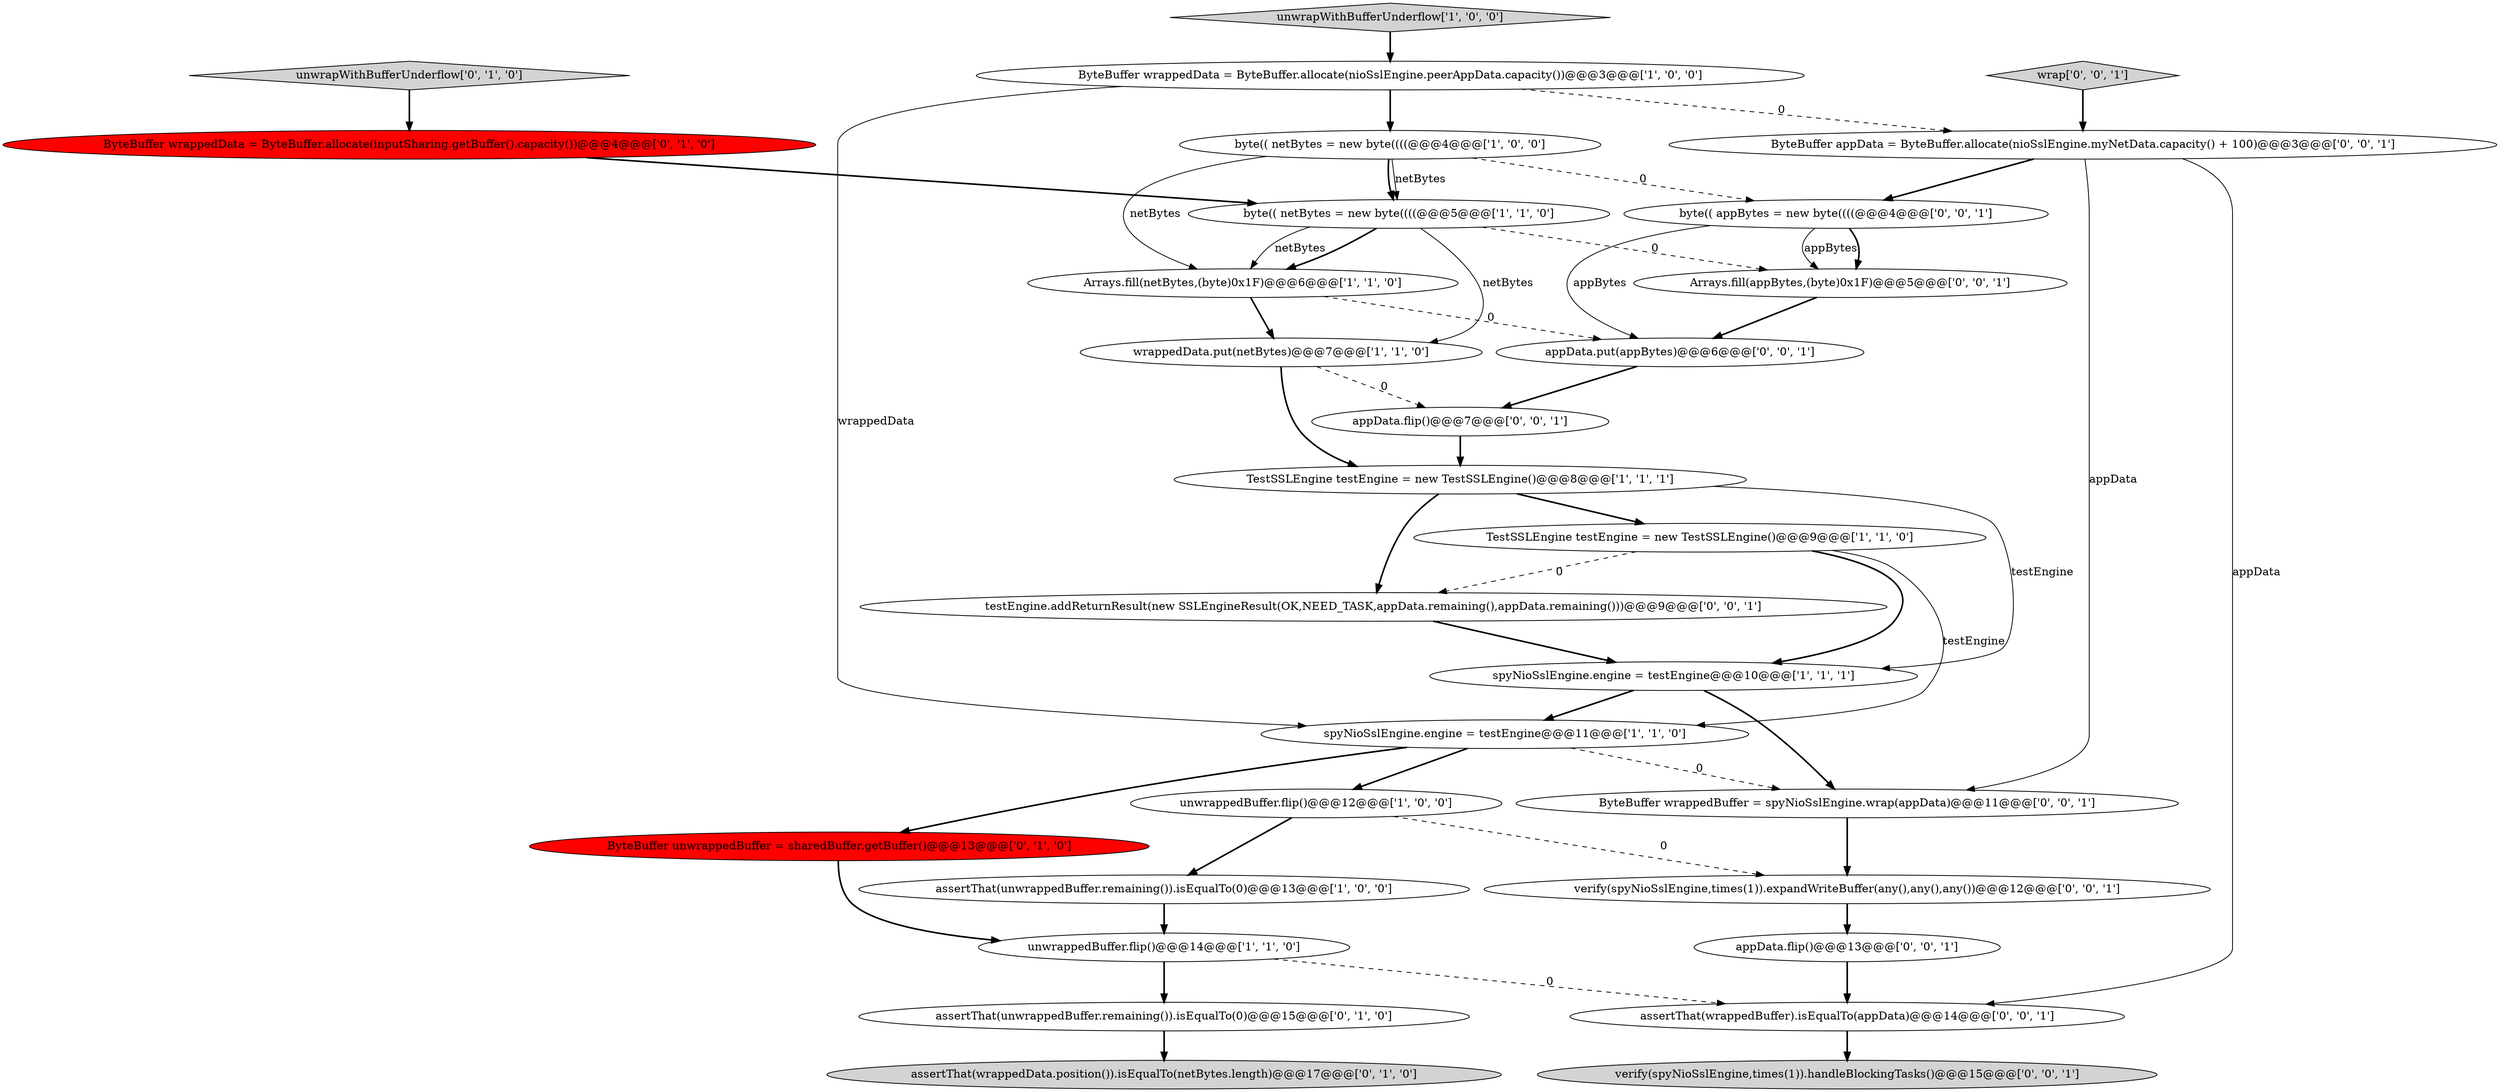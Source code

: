 digraph {
2 [style = filled, label = "TestSSLEngine testEngine = new TestSSLEngine()@@@8@@@['1', '1', '1']", fillcolor = white, shape = ellipse image = "AAA0AAABBB1BBB"];
3 [style = filled, label = "unwrapWithBufferUnderflow['1', '0', '0']", fillcolor = lightgray, shape = diamond image = "AAA0AAABBB1BBB"];
4 [style = filled, label = "byte(( netBytes = new byte((((@@@4@@@['1', '0', '0']", fillcolor = white, shape = ellipse image = "AAA0AAABBB1BBB"];
20 [style = filled, label = "verify(spyNioSslEngine,times(1)).handleBlockingTasks()@@@15@@@['0', '0', '1']", fillcolor = lightgray, shape = ellipse image = "AAA0AAABBB3BBB"];
16 [style = filled, label = "ByteBuffer unwrappedBuffer = sharedBuffer.getBuffer()@@@13@@@['0', '1', '0']", fillcolor = red, shape = ellipse image = "AAA1AAABBB2BBB"];
11 [style = filled, label = "wrappedData.put(netBytes)@@@7@@@['1', '1', '0']", fillcolor = white, shape = ellipse image = "AAA0AAABBB1BBB"];
13 [style = filled, label = "ByteBuffer wrappedData = ByteBuffer.allocate(inputSharing.getBuffer().capacity())@@@4@@@['0', '1', '0']", fillcolor = red, shape = ellipse image = "AAA1AAABBB2BBB"];
15 [style = filled, label = "unwrapWithBufferUnderflow['0', '1', '0']", fillcolor = lightgray, shape = diamond image = "AAA0AAABBB2BBB"];
24 [style = filled, label = "Arrays.fill(appBytes,(byte)0x1F)@@@5@@@['0', '0', '1']", fillcolor = white, shape = ellipse image = "AAA0AAABBB3BBB"];
9 [style = filled, label = "unwrappedBuffer.flip()@@@14@@@['1', '1', '0']", fillcolor = white, shape = ellipse image = "AAA0AAABBB1BBB"];
29 [style = filled, label = "appData.flip()@@@13@@@['0', '0', '1']", fillcolor = white, shape = ellipse image = "AAA0AAABBB3BBB"];
22 [style = filled, label = "assertThat(wrappedBuffer).isEqualTo(appData)@@@14@@@['0', '0', '1']", fillcolor = white, shape = ellipse image = "AAA0AAABBB3BBB"];
23 [style = filled, label = "verify(spyNioSslEngine,times(1)).expandWriteBuffer(any(),any(),any())@@@12@@@['0', '0', '1']", fillcolor = white, shape = ellipse image = "AAA0AAABBB3BBB"];
28 [style = filled, label = "byte(( appBytes = new byte((((@@@4@@@['0', '0', '1']", fillcolor = white, shape = ellipse image = "AAA0AAABBB3BBB"];
10 [style = filled, label = "TestSSLEngine testEngine = new TestSSLEngine()@@@9@@@['1', '1', '0']", fillcolor = white, shape = ellipse image = "AAA0AAABBB1BBB"];
18 [style = filled, label = "appData.put(appBytes)@@@6@@@['0', '0', '1']", fillcolor = white, shape = ellipse image = "AAA0AAABBB3BBB"];
27 [style = filled, label = "wrap['0', '0', '1']", fillcolor = lightgray, shape = diamond image = "AAA0AAABBB3BBB"];
12 [style = filled, label = "byte(( netBytes = new byte((((@@@5@@@['1', '1', '0']", fillcolor = white, shape = ellipse image = "AAA0AAABBB1BBB"];
14 [style = filled, label = "assertThat(wrappedData.position()).isEqualTo(netBytes.length)@@@17@@@['0', '1', '0']", fillcolor = lightgray, shape = ellipse image = "AAA0AAABBB2BBB"];
26 [style = filled, label = "appData.flip()@@@7@@@['0', '0', '1']", fillcolor = white, shape = ellipse image = "AAA0AAABBB3BBB"];
25 [style = filled, label = "ByteBuffer appData = ByteBuffer.allocate(nioSslEngine.myNetData.capacity() + 100)@@@3@@@['0', '0', '1']", fillcolor = white, shape = ellipse image = "AAA0AAABBB3BBB"];
0 [style = filled, label = "assertThat(unwrappedBuffer.remaining()).isEqualTo(0)@@@13@@@['1', '0', '0']", fillcolor = white, shape = ellipse image = "AAA0AAABBB1BBB"];
7 [style = filled, label = "unwrappedBuffer.flip()@@@12@@@['1', '0', '0']", fillcolor = white, shape = ellipse image = "AAA0AAABBB1BBB"];
17 [style = filled, label = "assertThat(unwrappedBuffer.remaining()).isEqualTo(0)@@@15@@@['0', '1', '0']", fillcolor = white, shape = ellipse image = "AAA0AAABBB2BBB"];
5 [style = filled, label = "ByteBuffer wrappedData = ByteBuffer.allocate(nioSslEngine.peerAppData.capacity())@@@3@@@['1', '0', '0']", fillcolor = white, shape = ellipse image = "AAA0AAABBB1BBB"];
6 [style = filled, label = "spyNioSslEngine.engine = testEngine@@@10@@@['1', '1', '1']", fillcolor = white, shape = ellipse image = "AAA0AAABBB1BBB"];
21 [style = filled, label = "testEngine.addReturnResult(new SSLEngineResult(OK,NEED_TASK,appData.remaining(),appData.remaining()))@@@9@@@['0', '0', '1']", fillcolor = white, shape = ellipse image = "AAA0AAABBB3BBB"];
1 [style = filled, label = "spyNioSslEngine.engine = testEngine@@@11@@@['1', '1', '0']", fillcolor = white, shape = ellipse image = "AAA0AAABBB1BBB"];
19 [style = filled, label = "ByteBuffer wrappedBuffer = spyNioSslEngine.wrap(appData)@@@11@@@['0', '0', '1']", fillcolor = white, shape = ellipse image = "AAA0AAABBB3BBB"];
8 [style = filled, label = "Arrays.fill(netBytes,(byte)0x1F)@@@6@@@['1', '1', '0']", fillcolor = white, shape = ellipse image = "AAA0AAABBB1BBB"];
0->9 [style = bold, label=""];
15->13 [style = bold, label=""];
25->28 [style = bold, label=""];
10->21 [style = dashed, label="0"];
7->23 [style = dashed, label="0"];
25->22 [style = solid, label="appData"];
21->6 [style = bold, label=""];
12->8 [style = solid, label="netBytes"];
11->26 [style = dashed, label="0"];
18->26 [style = bold, label=""];
1->19 [style = dashed, label="0"];
9->17 [style = bold, label=""];
9->22 [style = dashed, label="0"];
7->0 [style = bold, label=""];
5->25 [style = dashed, label="0"];
6->19 [style = bold, label=""];
2->10 [style = bold, label=""];
4->8 [style = solid, label="netBytes"];
24->18 [style = bold, label=""];
1->7 [style = bold, label=""];
10->6 [style = bold, label=""];
11->2 [style = bold, label=""];
10->1 [style = solid, label="testEngine"];
4->28 [style = dashed, label="0"];
23->29 [style = bold, label=""];
6->1 [style = bold, label=""];
26->2 [style = bold, label=""];
3->5 [style = bold, label=""];
13->12 [style = bold, label=""];
12->11 [style = solid, label="netBytes"];
22->20 [style = bold, label=""];
28->18 [style = solid, label="appBytes"];
17->14 [style = bold, label=""];
1->16 [style = bold, label=""];
12->8 [style = bold, label=""];
2->21 [style = bold, label=""];
19->23 [style = bold, label=""];
2->6 [style = solid, label="testEngine"];
28->24 [style = solid, label="appBytes"];
5->4 [style = bold, label=""];
25->19 [style = solid, label="appData"];
12->24 [style = dashed, label="0"];
4->12 [style = bold, label=""];
28->24 [style = bold, label=""];
8->18 [style = dashed, label="0"];
5->1 [style = solid, label="wrappedData"];
29->22 [style = bold, label=""];
4->12 [style = solid, label="netBytes"];
8->11 [style = bold, label=""];
27->25 [style = bold, label=""];
16->9 [style = bold, label=""];
}
